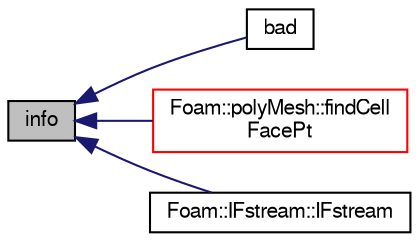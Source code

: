 digraph "info"
{
  bgcolor="transparent";
  edge [fontname="FreeSans",fontsize="10",labelfontname="FreeSans",labelfontsize="10"];
  node [fontname="FreeSans",fontsize="10",shape=record];
  rankdir="LR";
  Node23038 [label="info",height=0.2,width=0.4,color="black", fillcolor="grey75", style="filled", fontcolor="black"];
  Node23038 -> Node23039 [dir="back",color="midnightblue",fontsize="10",style="solid",fontname="FreeSans"];
  Node23039 [label="bad",height=0.2,width=0.4,color="black",URL="$a26142.html#a9f7290a5d70f30e1b1b42c8ac4a6082d"];
  Node23038 -> Node23040 [dir="back",color="midnightblue",fontsize="10",style="solid",fontname="FreeSans"];
  Node23040 [label="Foam::polyMesh::findCell\lFacePt",height=0.2,width=0.4,color="red",URL="$a27410.html#a06fd56b79259f18d15c88a850ad56a03",tooltip="Find the cell, tetFaceI and tetPtI for the given position. "];
  Node23038 -> Node23047 [dir="back",color="midnightblue",fontsize="10",style="solid",fontname="FreeSans"];
  Node23047 [label="Foam::IFstream::IFstream",height=0.2,width=0.4,color="black",URL="$a26182.html#ab2c39d01f52ff1e9838f87d4df095772",tooltip="Construct from pathname. "];
}
